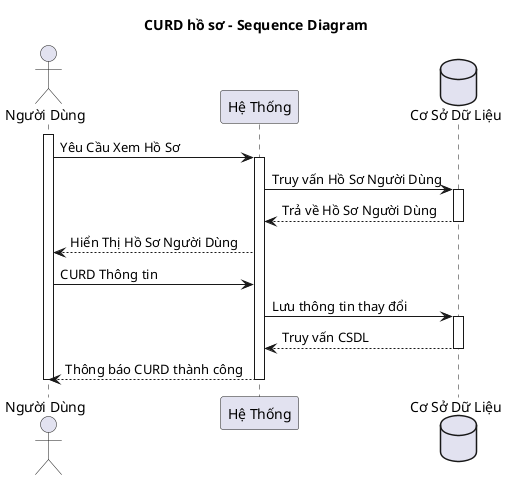 @startuml
title CURD hồ sơ - Sequence Diagram

actor "Người Dùng" as user
participant "Hệ Thống" as system
database "Cơ Sở Dữ Liệu" as database

activate user
user -> system: Yêu Cầu Xem Hồ Sơ
activate system
system -> database: Truy vấn Hồ Sơ Người Dùng
activate database
database --> system: Trả về Hồ Sơ Người Dùng
deactivate database
system --> user: Hiển Thị Hồ Sơ Người Dùng
user -> system: CURD Thông tin
system -> database: Lưu thông tin thay đổi
activate database
database --> system: Truy vấn CSDL
deactivate database
system --> user: Thông báo CURD thành công

deactivate system
deactivate user
@enduml
